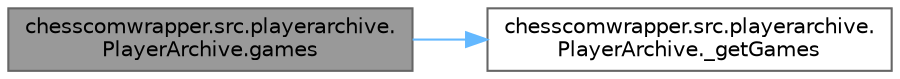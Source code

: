 digraph "chesscomwrapper.src.playerarchive.PlayerArchive.games"
{
 // LATEX_PDF_SIZE
  bgcolor="transparent";
  edge [fontname=Helvetica,fontsize=10,labelfontname=Helvetica,labelfontsize=10];
  node [fontname=Helvetica,fontsize=10,shape=box,height=0.2,width=0.4];
  rankdir="LR";
  Node1 [label="chesscomwrapper.src.playerarchive.\lPlayerArchive.games",height=0.2,width=0.4,color="gray40", fillcolor="grey60", style="filled", fontcolor="black",tooltip=" "];
  Node1 -> Node2 [color="steelblue1",style="solid"];
  Node2 [label="chesscomwrapper.src.playerarchive.\lPlayerArchive._getGames",height=0.2,width=0.4,color="grey40", fillcolor="white", style="filled",URL="$classchesscomwrapper_1_1src_1_1playerarchive_1_1_player_archive.html#a9db9cbef19a161e0b5f2491067498175",tooltip=" "];
}
